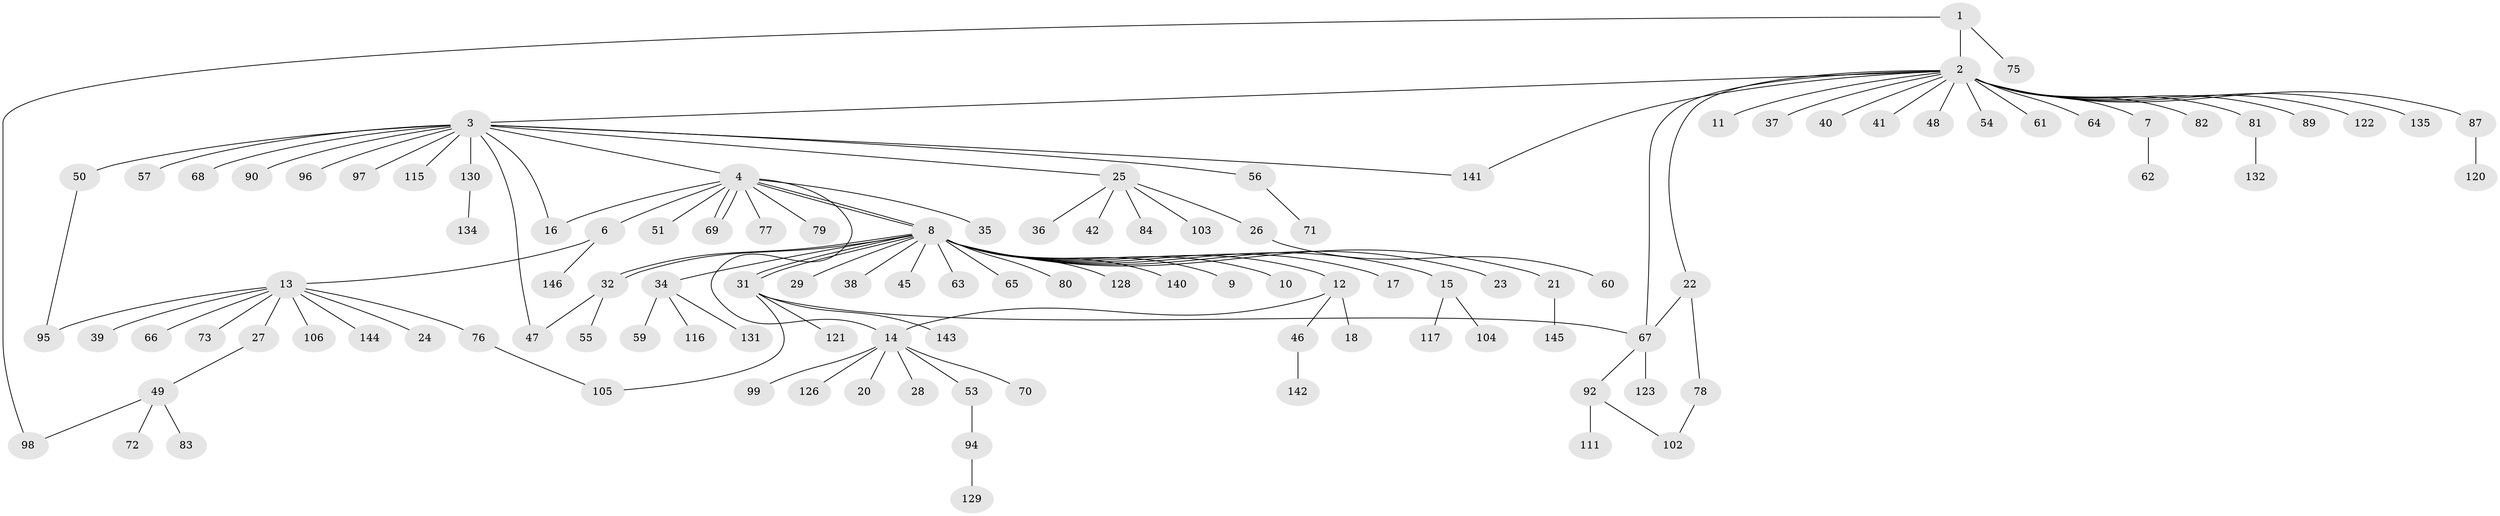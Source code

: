 // Generated by graph-tools (version 1.1) at 2025/23/03/03/25 07:23:53]
// undirected, 113 vertices, 126 edges
graph export_dot {
graph [start="1"]
  node [color=gray90,style=filled];
  1 [super="+19"];
  2 [super="+5"];
  3 [super="+139"];
  4 [super="+101"];
  6 [super="+127"];
  7;
  8 [super="+44"];
  9;
  10;
  11;
  12 [super="+58"];
  13 [super="+113"];
  14 [super="+112"];
  15 [super="+110"];
  16 [super="+43"];
  17;
  18 [super="+33"];
  20;
  21 [super="+30"];
  22;
  23;
  24;
  25 [super="+88"];
  26;
  27 [super="+124"];
  28;
  29;
  31 [super="+118"];
  32 [super="+109"];
  34;
  35;
  36;
  37;
  38 [super="+114"];
  39 [super="+138"];
  40;
  41;
  42 [super="+85"];
  45 [super="+125"];
  46 [super="+74"];
  47 [super="+136"];
  48;
  49 [super="+52"];
  50;
  51;
  53;
  54;
  55;
  56 [super="+119"];
  57;
  59;
  60;
  61;
  62;
  63;
  64;
  65;
  66;
  67 [super="+133"];
  68;
  69;
  70;
  71 [super="+91"];
  72;
  73;
  75;
  76;
  77;
  78 [super="+86"];
  79;
  80 [super="+93"];
  81;
  82;
  83;
  84;
  87;
  89;
  90;
  92 [super="+100"];
  94 [super="+107"];
  95;
  96;
  97 [super="+137"];
  98 [super="+108"];
  99;
  102;
  103;
  104;
  105;
  106;
  111;
  115;
  116;
  117;
  120;
  121;
  122;
  123;
  126;
  128;
  129;
  130;
  131;
  132;
  134;
  135;
  140;
  141;
  142;
  143;
  144;
  145;
  146;
  1 -- 2 [weight=2];
  1 -- 75;
  1 -- 98;
  2 -- 3;
  2 -- 22;
  2 -- 48;
  2 -- 54;
  2 -- 61;
  2 -- 64;
  2 -- 67;
  2 -- 82;
  2 -- 87;
  2 -- 122;
  2 -- 135;
  2 -- 141;
  2 -- 37;
  2 -- 7;
  2 -- 40;
  2 -- 41;
  2 -- 11;
  2 -- 81;
  2 -- 89;
  3 -- 4;
  3 -- 16;
  3 -- 25;
  3 -- 47;
  3 -- 50;
  3 -- 56;
  3 -- 57;
  3 -- 68;
  3 -- 90;
  3 -- 96;
  3 -- 97;
  3 -- 115;
  3 -- 130;
  3 -- 141;
  4 -- 6;
  4 -- 8;
  4 -- 8;
  4 -- 14;
  4 -- 16;
  4 -- 35;
  4 -- 51;
  4 -- 69;
  4 -- 69;
  4 -- 77;
  4 -- 79;
  6 -- 13;
  6 -- 146;
  7 -- 62;
  8 -- 9;
  8 -- 10;
  8 -- 12;
  8 -- 15;
  8 -- 17;
  8 -- 21;
  8 -- 23;
  8 -- 29;
  8 -- 31;
  8 -- 31;
  8 -- 32;
  8 -- 32;
  8 -- 34;
  8 -- 38;
  8 -- 45;
  8 -- 63;
  8 -- 65;
  8 -- 80;
  8 -- 128;
  8 -- 140;
  12 -- 14;
  12 -- 18;
  12 -- 46;
  13 -- 24;
  13 -- 27;
  13 -- 39;
  13 -- 66;
  13 -- 73;
  13 -- 76;
  13 -- 95;
  13 -- 106;
  13 -- 144;
  14 -- 20;
  14 -- 28;
  14 -- 53;
  14 -- 70;
  14 -- 99;
  14 -- 126;
  15 -- 104;
  15 -- 117;
  21 -- 145;
  22 -- 78;
  22 -- 67;
  25 -- 26;
  25 -- 36;
  25 -- 42;
  25 -- 84;
  25 -- 103;
  26 -- 60;
  27 -- 49;
  31 -- 105;
  31 -- 143;
  31 -- 121;
  31 -- 67;
  32 -- 55;
  32 -- 47;
  34 -- 59;
  34 -- 116;
  34 -- 131;
  46 -- 142;
  49 -- 72;
  49 -- 98;
  49 -- 83;
  50 -- 95;
  53 -- 94;
  56 -- 71;
  67 -- 92;
  67 -- 123;
  76 -- 105;
  78 -- 102;
  81 -- 132;
  87 -- 120;
  92 -- 111;
  92 -- 102;
  94 -- 129;
  130 -- 134;
}
